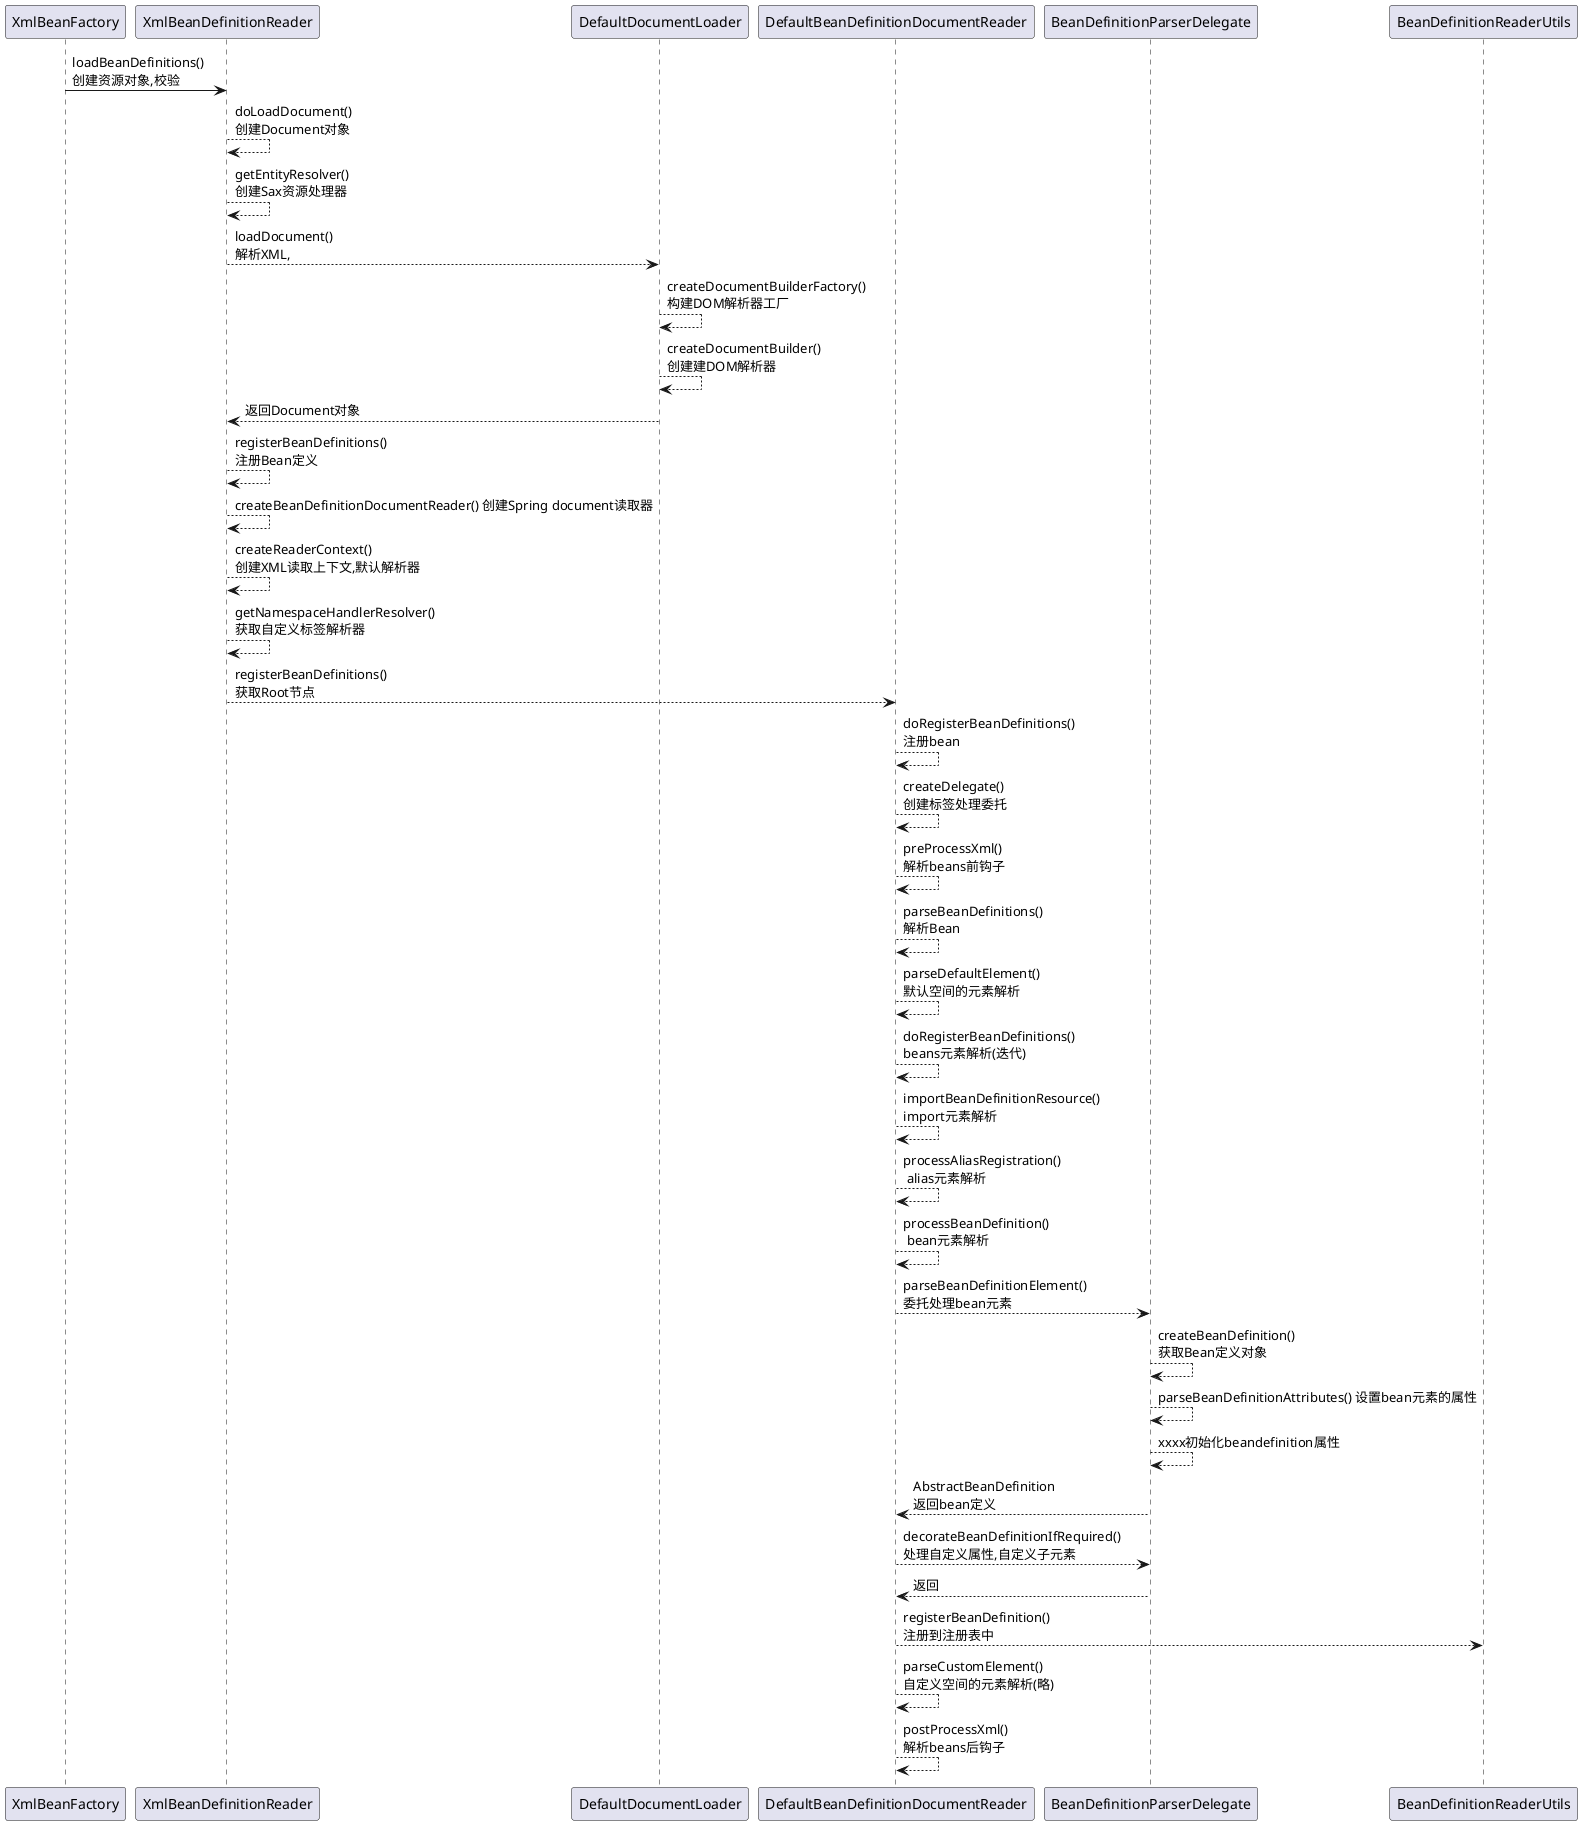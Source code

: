 @startuml
XmlBeanFactory -> XmlBeanDefinitionReader: loadBeanDefinitions() \n创建资源对象,校验
XmlBeanDefinitionReader --> XmlBeanDefinitionReader: doLoadDocument() \n创建Document对象
XmlBeanDefinitionReader --> XmlBeanDefinitionReader:getEntityResolver() \n创建Sax资源处理器
XmlBeanDefinitionReader --> DefaultDocumentLoader:loadDocument() \n解析XML,
DefaultDocumentLoader --> DefaultDocumentLoader:createDocumentBuilderFactory()\n构建DOM解析器工厂
DefaultDocumentLoader --> DefaultDocumentLoader:createDocumentBuilder()\n创建建DOM解析器
DefaultDocumentLoader -->XmlBeanDefinitionReader: 返回Document对象
XmlBeanDefinitionReader --> XmlBeanDefinitionReader:registerBeanDefinitions() \n注册Bean定义
XmlBeanDefinitionReader --> XmlBeanDefinitionReader:createBeanDefinitionDocumentReader() 创建Spring document读取器
XmlBeanDefinitionReader --> XmlBeanDefinitionReader:createReaderContext() \n创建XML读取上下文,默认解析器
XmlBeanDefinitionReader --> XmlBeanDefinitionReader:getNamespaceHandlerResolver() \n获取自定义标签解析器
XmlBeanDefinitionReader --> DefaultBeanDefinitionDocumentReader:registerBeanDefinitions()\n获取Root节点
DefaultBeanDefinitionDocumentReader --> DefaultBeanDefinitionDocumentReader:doRegisterBeanDefinitions() \n注册bean
DefaultBeanDefinitionDocumentReader --> DefaultBeanDefinitionDocumentReader:createDelegate() \n创建标签处理委托
DefaultBeanDefinitionDocumentReader --> DefaultBeanDefinitionDocumentReader:preProcessXml() \n解析beans前钩子
DefaultBeanDefinitionDocumentReader --> DefaultBeanDefinitionDocumentReader:parseBeanDefinitions() \n解析Bean
DefaultBeanDefinitionDocumentReader --> DefaultBeanDefinitionDocumentReader:parseDefaultElement() \n默认空间的元素解析
DefaultBeanDefinitionDocumentReader --> DefaultBeanDefinitionDocumentReader:doRegisterBeanDefinitions() \nbeans元素解析(迭代)
DefaultBeanDefinitionDocumentReader --> DefaultBeanDefinitionDocumentReader:importBeanDefinitionResource() \nimport元素解析
DefaultBeanDefinitionDocumentReader --> DefaultBeanDefinitionDocumentReader:processAliasRegistration() \n alias元素解析
DefaultBeanDefinitionDocumentReader --> DefaultBeanDefinitionDocumentReader:processBeanDefinition() \n bean元素解析
DefaultBeanDefinitionDocumentReader --> BeanDefinitionParserDelegate:parseBeanDefinitionElement() \n委托处理bean元素
BeanDefinitionParserDelegate --> BeanDefinitionParserDelegate:createBeanDefinition() \n获取Bean定义对象
BeanDefinitionParserDelegate --> BeanDefinitionParserDelegate:parseBeanDefinitionAttributes() 设置bean元素的属性
BeanDefinitionParserDelegate --> BeanDefinitionParserDelegate:xxxx初始化beandefinition属性
BeanDefinitionParserDelegate --> DefaultBeanDefinitionDocumentReader:AbstractBeanDefinition \n返回bean定义
DefaultBeanDefinitionDocumentReader --> BeanDefinitionParserDelegate:decorateBeanDefinitionIfRequired() \n处理自定义属性,自定义子元素
BeanDefinitionParserDelegate --> DefaultBeanDefinitionDocumentReader:返回
DefaultBeanDefinitionDocumentReader --> BeanDefinitionReaderUtils:registerBeanDefinition() \n注册到注册表中
DefaultBeanDefinitionDocumentReader --> DefaultBeanDefinitionDocumentReader:parseCustomElement() \n自定义空间的元素解析(略)
DefaultBeanDefinitionDocumentReader --> DefaultBeanDefinitionDocumentReader:postProcessXml() \n解析beans后钩子
@enduml